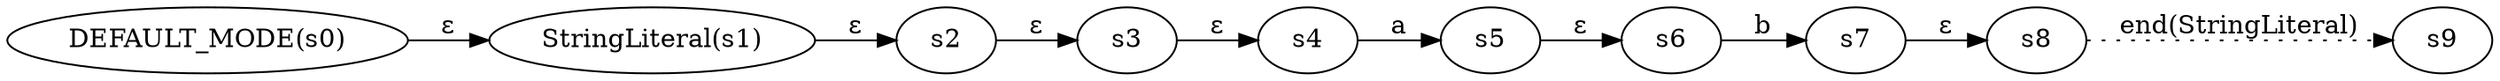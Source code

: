 digraph ATN {
  rankdir=LR;

  "DEFAULT_MODE(s0)" -> "StringLiteral(s1)" [label=ε]
  "StringLiteral(s1)" -> s2 [label=ε]
  s2 -> s3 [label=ε]
  s3 -> s4 [label=ε]
  s4 -> s5 [label=a]
  s5 -> s6 [label=ε]
  s6 -> s7 [label=b]
  s7 -> s8 [label=ε]
  s8 -> s9 [label="end(StringLiteral)", style=dotted]
}